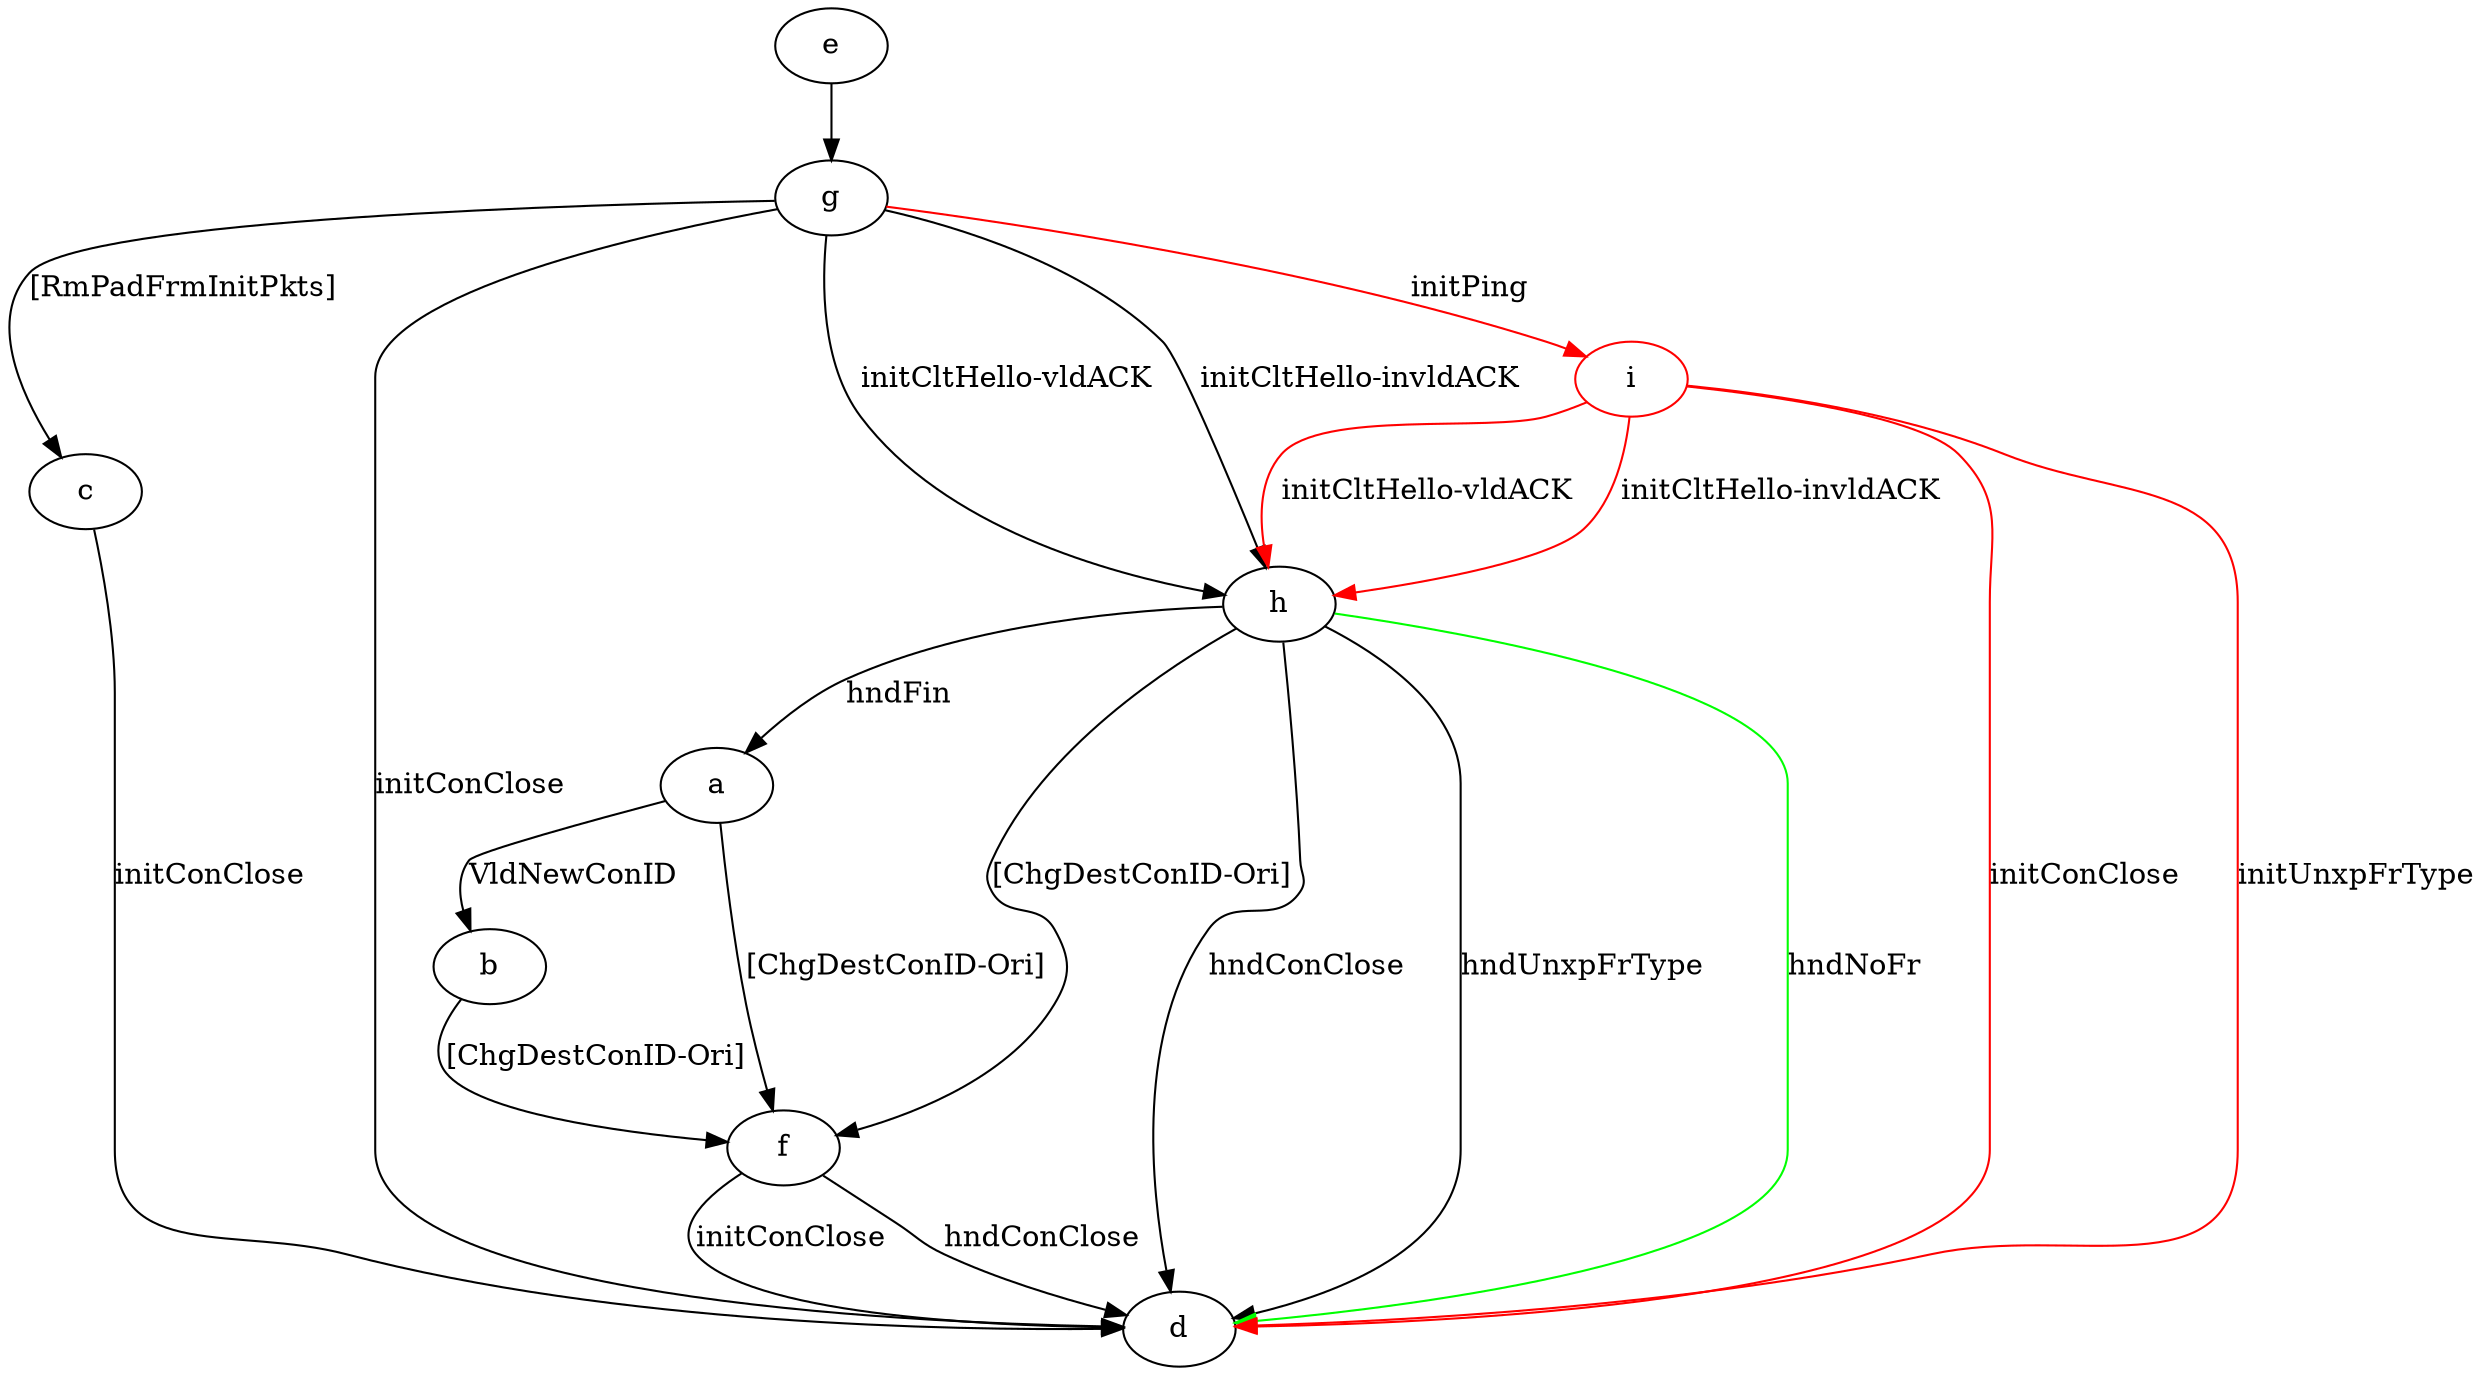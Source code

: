 digraph "" {
	a -> b	[key=0,
		label="VldNewConID "];
	a -> f	[key=0,
		label="[ChgDestConID-Ori] "];
	b -> f	[key=0,
		label="[ChgDestConID-Ori] "];
	c -> d	[key=0,
		label="initConClose "];
	e -> g	[key=0];
	f -> d	[key=0,
		label="initConClose "];
	f -> d	[key=1,
		label="hndConClose "];
	g -> c	[key=0,
		label="[RmPadFrmInitPkts] "];
	g -> d	[key=0,
		label="initConClose "];
	g -> h	[key=0,
		label="initCltHello-vldACK "];
	g -> h	[key=1,
		label="initCltHello-invldACK "];
	i	[color=red];
	g -> i	[key=0,
		color=red,
		label="initPing "];
	h -> a	[key=0,
		label="hndFin "];
	h -> d	[key=0,
		label="hndConClose "];
	h -> d	[key=1,
		label="hndUnxpFrType "];
	h -> d	[key=2,
		color=green,
		label="hndNoFr "];
	h -> f	[key=0,
		label="[ChgDestConID-Ori] "];
	i -> d	[key=0,
		color=red,
		label="initConClose "];
	i -> d	[key=1,
		color=red,
		label="initUnxpFrType "];
	i -> h	[key=0,
		color=red,
		label="initCltHello-vldACK "];
	i -> h	[key=1,
		color=red,
		label="initCltHello-invldACK "];
}
